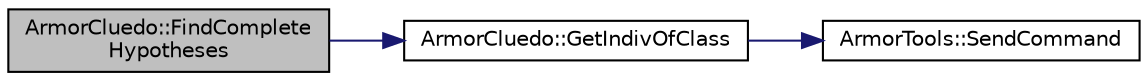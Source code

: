 digraph "ArmorCluedo::FindCompleteHypotheses"
{
 // LATEX_PDF_SIZE
  edge [fontname="Helvetica",fontsize="10",labelfontname="Helvetica",labelfontsize="10"];
  node [fontname="Helvetica",fontsize="10",shape=record];
  rankdir="LR";
  Node1 [label="ArmorCluedo::FindComplete\lHypotheses",height=0.2,width=0.4,color="black", fillcolor="grey75", style="filled", fontcolor="black",tooltip="find all the complete hypotheses"];
  Node1 -> Node2 [color="midnightblue",fontsize="10",style="solid",fontname="Helvetica"];
  Node2 [label="ArmorCluedo::GetIndivOfClass",height=0.2,width=0.4,color="black", fillcolor="white", style="filled",URL="$a00191_afef8229a755f495f008bfe4630a745fa.html#afef8229a755f495f008bfe4630a745fa",tooltip="find the individuals belonging to a class"];
  Node2 -> Node3 [color="midnightblue",fontsize="10",style="solid",fontname="Helvetica"];
  Node3 [label="ArmorTools::SendCommand",height=0.2,width=0.4,color="black", fillcolor="white", style="filled",URL="$a00195_a6033ed90283ec6c78a2bc2b0106d0461.html#a6033ed90283ec6c78a2bc2b0106d0461",tooltip="fill in a command and send it to aRMOR"];
}
